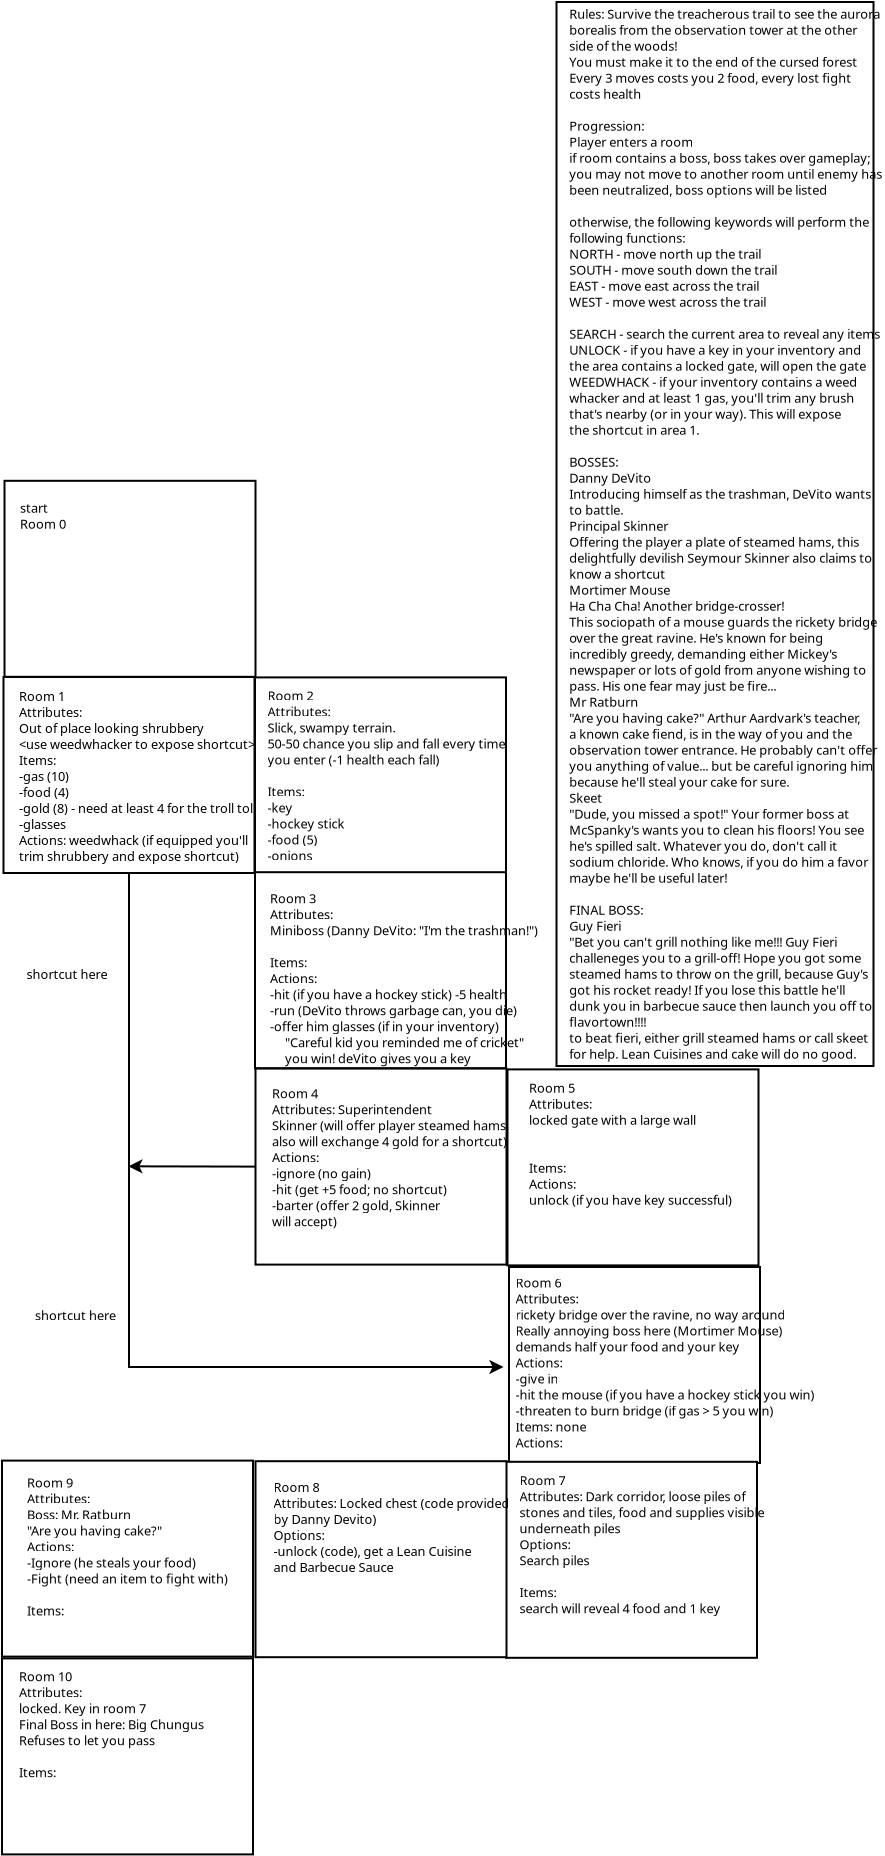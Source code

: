 <?xml version="1.0" encoding="UTF-8"?>
<dia:diagram xmlns:dia="http://www.lysator.liu.se/~alla/dia/">
  <dia:layer name="Background" visible="true" active="true">
    <dia:object type="Standard - Box" version="0" id="O0">
      <dia:attribute name="obj_pos">
        <dia:point val="2.8,3.85"/>
      </dia:attribute>
      <dia:attribute name="obj_bb">
        <dia:rectangle val="2.75,3.8;15.4,13.7"/>
      </dia:attribute>
      <dia:attribute name="elem_corner">
        <dia:point val="2.8,3.85"/>
      </dia:attribute>
      <dia:attribute name="elem_width">
        <dia:real val="12.55"/>
      </dia:attribute>
      <dia:attribute name="elem_height">
        <dia:real val="9.8"/>
      </dia:attribute>
      <dia:attribute name="show_background">
        <dia:boolean val="true"/>
      </dia:attribute>
    </dia:object>
    <dia:object type="Standard - Text" version="1" id="O1">
      <dia:attribute name="obj_pos">
        <dia:point val="3.575,5.05"/>
      </dia:attribute>
      <dia:attribute name="obj_bb">
        <dia:rectangle val="3.575,4.41;15.33,13.982"/>
      </dia:attribute>
      <dia:attribute name="text">
        <dia:composite type="text">
          <dia:attribute name="string">
            <dia:string>#Room 1
Attributes:
Out of place looking shrubbery
&lt;use weedwhacker to expose shortcut&gt;
Items:
-gas (10)
-food (4)
-gold (8) - need at least 4 for the troll toll
-glasses
Actions: weedwhack (if equipped you'll
trim shrubbery and expose shortcut)
#</dia:string>
          </dia:attribute>
          <dia:attribute name="font">
            <dia:font family="sans" style="0" name="Helvetica"/>
          </dia:attribute>
          <dia:attribute name="height">
            <dia:real val="0.8"/>
          </dia:attribute>
          <dia:attribute name="pos">
            <dia:point val="3.575,5.05"/>
          </dia:attribute>
          <dia:attribute name="color">
            <dia:color val="#000000"/>
          </dia:attribute>
          <dia:attribute name="alignment">
            <dia:enum val="0"/>
          </dia:attribute>
        </dia:composite>
      </dia:attribute>
      <dia:attribute name="valign">
        <dia:enum val="3"/>
      </dia:attribute>
    </dia:object>
    <dia:object type="Standard - Box" version="0" id="O2">
      <dia:attribute name="obj_pos">
        <dia:point val="15.375,3.87"/>
      </dia:attribute>
      <dia:attribute name="obj_bb">
        <dia:rectangle val="15.325,3.82;27.975,13.72"/>
      </dia:attribute>
      <dia:attribute name="elem_corner">
        <dia:point val="15.375,3.87"/>
      </dia:attribute>
      <dia:attribute name="elem_width">
        <dia:real val="12.55"/>
      </dia:attribute>
      <dia:attribute name="elem_height">
        <dia:real val="9.8"/>
      </dia:attribute>
      <dia:attribute name="show_background">
        <dia:boolean val="true"/>
      </dia:attribute>
    </dia:object>
    <dia:object type="Standard - Box" version="0" id="O3">
      <dia:attribute name="obj_pos">
        <dia:point val="2.85,-5.96"/>
      </dia:attribute>
      <dia:attribute name="obj_bb">
        <dia:rectangle val="2.8,-6.01;15.45,3.89"/>
      </dia:attribute>
      <dia:attribute name="elem_corner">
        <dia:point val="2.85,-5.96"/>
      </dia:attribute>
      <dia:attribute name="elem_width">
        <dia:real val="12.55"/>
      </dia:attribute>
      <dia:attribute name="elem_height">
        <dia:real val="9.8"/>
      </dia:attribute>
      <dia:attribute name="show_background">
        <dia:boolean val="true"/>
      </dia:attribute>
    </dia:object>
    <dia:object type="Standard - Box" version="0" id="O4">
      <dia:attribute name="obj_pos">
        <dia:point val="15.375,13.61"/>
      </dia:attribute>
      <dia:attribute name="obj_bb">
        <dia:rectangle val="15.325,13.56;27.975,23.46"/>
      </dia:attribute>
      <dia:attribute name="elem_corner">
        <dia:point val="15.375,13.61"/>
      </dia:attribute>
      <dia:attribute name="elem_width">
        <dia:real val="12.55"/>
      </dia:attribute>
      <dia:attribute name="elem_height">
        <dia:real val="9.8"/>
      </dia:attribute>
      <dia:attribute name="show_background">
        <dia:boolean val="true"/>
      </dia:attribute>
    </dia:object>
    <dia:object type="Standard - Box" version="0" id="O5">
      <dia:attribute name="obj_pos">
        <dia:point val="15.4,23.43"/>
      </dia:attribute>
      <dia:attribute name="obj_bb">
        <dia:rectangle val="15.35,23.38;28,33.28"/>
      </dia:attribute>
      <dia:attribute name="elem_corner">
        <dia:point val="15.4,23.43"/>
      </dia:attribute>
      <dia:attribute name="elem_width">
        <dia:real val="12.55"/>
      </dia:attribute>
      <dia:attribute name="elem_height">
        <dia:real val="9.8"/>
      </dia:attribute>
      <dia:attribute name="show_background">
        <dia:boolean val="true"/>
      </dia:attribute>
    </dia:object>
    <dia:object type="Standard - Box" version="0" id="O6">
      <dia:attribute name="obj_pos">
        <dia:point val="28.075,33.35"/>
      </dia:attribute>
      <dia:attribute name="obj_bb">
        <dia:rectangle val="28.025,33.3;40.675,43.2"/>
      </dia:attribute>
      <dia:attribute name="elem_corner">
        <dia:point val="28.075,33.35"/>
      </dia:attribute>
      <dia:attribute name="elem_width">
        <dia:real val="12.55"/>
      </dia:attribute>
      <dia:attribute name="elem_height">
        <dia:real val="9.8"/>
      </dia:attribute>
      <dia:attribute name="show_background">
        <dia:boolean val="true"/>
      </dia:attribute>
    </dia:object>
    <dia:object type="Standard - Box" version="0" id="O7">
      <dia:attribute name="obj_pos">
        <dia:point val="28,23.47"/>
      </dia:attribute>
      <dia:attribute name="obj_bb">
        <dia:rectangle val="27.95,23.42;40.6,33.32"/>
      </dia:attribute>
      <dia:attribute name="elem_corner">
        <dia:point val="28,23.47"/>
      </dia:attribute>
      <dia:attribute name="elem_width">
        <dia:real val="12.55"/>
      </dia:attribute>
      <dia:attribute name="elem_height">
        <dia:real val="9.8"/>
      </dia:attribute>
      <dia:attribute name="show_background">
        <dia:boolean val="true"/>
      </dia:attribute>
    </dia:object>
    <dia:object type="Standard - Box" version="0" id="O8">
      <dia:attribute name="obj_pos">
        <dia:point val="27.925,43.09"/>
      </dia:attribute>
      <dia:attribute name="obj_bb">
        <dia:rectangle val="27.875,43.04;40.525,52.94"/>
      </dia:attribute>
      <dia:attribute name="elem_corner">
        <dia:point val="27.925,43.09"/>
      </dia:attribute>
      <dia:attribute name="elem_width">
        <dia:real val="12.55"/>
      </dia:attribute>
      <dia:attribute name="elem_height">
        <dia:real val="9.8"/>
      </dia:attribute>
      <dia:attribute name="show_background">
        <dia:boolean val="true"/>
      </dia:attribute>
    </dia:object>
    <dia:object type="Standard - Box" version="0" id="O9">
      <dia:attribute name="obj_pos">
        <dia:point val="15.4,43.06"/>
      </dia:attribute>
      <dia:attribute name="obj_bb">
        <dia:rectangle val="15.35,43.01;28,52.91"/>
      </dia:attribute>
      <dia:attribute name="elem_corner">
        <dia:point val="15.4,43.06"/>
      </dia:attribute>
      <dia:attribute name="elem_width">
        <dia:real val="12.55"/>
      </dia:attribute>
      <dia:attribute name="elem_height">
        <dia:real val="9.8"/>
      </dia:attribute>
      <dia:attribute name="show_background">
        <dia:boolean val="true"/>
      </dia:attribute>
    </dia:object>
    <dia:object type="Standard - Box" version="0" id="O10">
      <dia:attribute name="obj_pos">
        <dia:point val="2.725,43.03"/>
      </dia:attribute>
      <dia:attribute name="obj_bb">
        <dia:rectangle val="2.675,42.98;15.325,52.88"/>
      </dia:attribute>
      <dia:attribute name="elem_corner">
        <dia:point val="2.725,43.03"/>
      </dia:attribute>
      <dia:attribute name="elem_width">
        <dia:real val="12.55"/>
      </dia:attribute>
      <dia:attribute name="elem_height">
        <dia:real val="9.8"/>
      </dia:attribute>
      <dia:attribute name="show_background">
        <dia:boolean val="true"/>
      </dia:attribute>
    </dia:object>
    <dia:object type="Standard - Box" version="0" id="O11">
      <dia:attribute name="obj_pos">
        <dia:point val="2.725,52.92"/>
      </dia:attribute>
      <dia:attribute name="obj_bb">
        <dia:rectangle val="2.675,52.87;15.325,62.77"/>
      </dia:attribute>
      <dia:attribute name="elem_corner">
        <dia:point val="2.725,52.92"/>
      </dia:attribute>
      <dia:attribute name="elem_width">
        <dia:real val="12.55"/>
      </dia:attribute>
      <dia:attribute name="elem_height">
        <dia:real val="9.8"/>
      </dia:attribute>
      <dia:attribute name="show_background">
        <dia:boolean val="true"/>
      </dia:attribute>
    </dia:object>
    <dia:object type="Standard - Text" version="1" id="O12">
      <dia:attribute name="obj_pos">
        <dia:point val="3.95,18.95"/>
      </dia:attribute>
      <dia:attribute name="obj_bb">
        <dia:rectangle val="3.95,18.31;7.715,19.082"/>
      </dia:attribute>
      <dia:attribute name="text">
        <dia:composite type="text">
          <dia:attribute name="string">
            <dia:string>#shortcut here#</dia:string>
          </dia:attribute>
          <dia:attribute name="font">
            <dia:font family="sans" style="0" name="Helvetica"/>
          </dia:attribute>
          <dia:attribute name="height">
            <dia:real val="0.8"/>
          </dia:attribute>
          <dia:attribute name="pos">
            <dia:point val="3.95,18.95"/>
          </dia:attribute>
          <dia:attribute name="color">
            <dia:color val="#000000"/>
          </dia:attribute>
          <dia:attribute name="alignment">
            <dia:enum val="0"/>
          </dia:attribute>
        </dia:composite>
      </dia:attribute>
      <dia:attribute name="valign">
        <dia:enum val="3"/>
      </dia:attribute>
    </dia:object>
    <dia:object type="Standard - Text" version="1" id="O13">
      <dia:attribute name="obj_pos">
        <dia:point val="3.625,-4.36"/>
      </dia:attribute>
      <dia:attribute name="obj_bb">
        <dia:rectangle val="3.625,-5;5.805,-2.627"/>
      </dia:attribute>
      <dia:attribute name="text">
        <dia:composite type="text">
          <dia:attribute name="string">
            <dia:string>#start
Room 0
#</dia:string>
          </dia:attribute>
          <dia:attribute name="font">
            <dia:font family="sans" style="0" name="Helvetica"/>
          </dia:attribute>
          <dia:attribute name="height">
            <dia:real val="0.8"/>
          </dia:attribute>
          <dia:attribute name="pos">
            <dia:point val="3.625,-4.36"/>
          </dia:attribute>
          <dia:attribute name="color">
            <dia:color val="#000000"/>
          </dia:attribute>
          <dia:attribute name="alignment">
            <dia:enum val="0"/>
          </dia:attribute>
        </dia:composite>
      </dia:attribute>
      <dia:attribute name="valign">
        <dia:enum val="3"/>
      </dia:attribute>
    </dia:object>
    <dia:object type="Standard - Text" version="1" id="O14">
      <dia:attribute name="obj_pos">
        <dia:point val="16,5.02"/>
      </dia:attribute>
      <dia:attribute name="obj_bb">
        <dia:rectangle val="16,4.38;27.635,13.953"/>
      </dia:attribute>
      <dia:attribute name="text">
        <dia:composite type="text">
          <dia:attribute name="string">
            <dia:string>#Room 2
Attributes:
Slick, swampy terrain.
50-50 chance you slip and fall every time
you enter (-1 health each fall)

Items:
-key
-hockey stick
-food (5)
-onions
#</dia:string>
          </dia:attribute>
          <dia:attribute name="font">
            <dia:font family="sans" style="0" name="Helvetica"/>
          </dia:attribute>
          <dia:attribute name="height">
            <dia:real val="0.8"/>
          </dia:attribute>
          <dia:attribute name="pos">
            <dia:point val="16,5.02"/>
          </dia:attribute>
          <dia:attribute name="color">
            <dia:color val="#000000"/>
          </dia:attribute>
          <dia:attribute name="alignment">
            <dia:enum val="0"/>
          </dia:attribute>
        </dia:composite>
      </dia:attribute>
      <dia:attribute name="valign">
        <dia:enum val="3"/>
      </dia:attribute>
    </dia:object>
    <dia:object type="Standard - Text" version="1" id="O15">
      <dia:attribute name="obj_pos">
        <dia:point val="16.125,15.16"/>
      </dia:attribute>
      <dia:attribute name="obj_bb">
        <dia:rectangle val="16.125,14.501;29.152,23.331"/>
      </dia:attribute>
      <dia:attribute name="text">
        <dia:composite type="text">
          <dia:attribute name="string">
            <dia:string>#Room 3
Attributes:
Miniboss (Danny DeVito: "I'm the trashman!")

Items:
Actions:
-hit (if you have a hockey stick) -5 health
-run (DeVito throws garbage can, you die)
-offer him glasses (if in your inventory)
     "Careful kid you reminded me of cricket"
     you win! deVito gives you a key#</dia:string>
          </dia:attribute>
          <dia:attribute name="font">
            <dia:font family="sans" style="0" name="Helvetica"/>
          </dia:attribute>
          <dia:attribute name="height">
            <dia:real val="0.8"/>
          </dia:attribute>
          <dia:attribute name="pos">
            <dia:point val="16.125,15.16"/>
          </dia:attribute>
          <dia:attribute name="color">
            <dia:color val="#000000"/>
          </dia:attribute>
          <dia:attribute name="alignment">
            <dia:enum val="0"/>
          </dia:attribute>
        </dia:composite>
      </dia:attribute>
      <dia:attribute name="valign">
        <dia:enum val="3"/>
      </dia:attribute>
    </dia:object>
    <dia:object type="Standard - Text" version="1" id="O16">
      <dia:attribute name="obj_pos">
        <dia:point val="21.65,18.51"/>
      </dia:attribute>
      <dia:attribute name="obj_bb">
        <dia:rectangle val="21.65,17.87;21.65,18.642"/>
      </dia:attribute>
      <dia:attribute name="text">
        <dia:composite type="text">
          <dia:attribute name="string">
            <dia:string>##</dia:string>
          </dia:attribute>
          <dia:attribute name="font">
            <dia:font family="sans" style="0" name="Helvetica"/>
          </dia:attribute>
          <dia:attribute name="height">
            <dia:real val="0.8"/>
          </dia:attribute>
          <dia:attribute name="pos">
            <dia:point val="21.65,18.51"/>
          </dia:attribute>
          <dia:attribute name="color">
            <dia:color val="#000000"/>
          </dia:attribute>
          <dia:attribute name="alignment">
            <dia:enum val="0"/>
          </dia:attribute>
        </dia:composite>
      </dia:attribute>
      <dia:attribute name="valign">
        <dia:enum val="3"/>
      </dia:attribute>
      <dia:connections>
        <dia:connection handle="0" to="O4" connection="8"/>
      </dia:connections>
    </dia:object>
    <dia:object type="Standard - Text" version="1" id="O17">
      <dia:attribute name="obj_pos">
        <dia:point val="16.225,24.91"/>
      </dia:attribute>
      <dia:attribute name="obj_bb">
        <dia:rectangle val="16.225,24.27;27.858,31.442"/>
      </dia:attribute>
      <dia:attribute name="text">
        <dia:composite type="text">
          <dia:attribute name="string">
            <dia:string>#Room 4
Attributes: Superintendent 
Skinner (will offer player steamed hams, 
also will exchange 4 gold for a shortcut)
Actions:
-ignore (no gain)
-hit (get +5 food; no shortcut)
-barter (offer 2 gold, Skinner 
will accept) #</dia:string>
          </dia:attribute>
          <dia:attribute name="font">
            <dia:font family="sans" style="0" name="Helvetica"/>
          </dia:attribute>
          <dia:attribute name="height">
            <dia:real val="0.8"/>
          </dia:attribute>
          <dia:attribute name="pos">
            <dia:point val="16.225,24.91"/>
          </dia:attribute>
          <dia:attribute name="color">
            <dia:color val="#000000"/>
          </dia:attribute>
          <dia:attribute name="alignment">
            <dia:enum val="0"/>
          </dia:attribute>
        </dia:composite>
      </dia:attribute>
      <dia:attribute name="valign">
        <dia:enum val="3"/>
      </dia:attribute>
    </dia:object>
    <dia:object type="Standard - Text" version="1" id="O18">
      <dia:attribute name="obj_pos">
        <dia:point val="28.4,34.38"/>
      </dia:attribute>
      <dia:attribute name="obj_bb">
        <dia:rectangle val="28.4,33.74;42.925,42.513"/>
      </dia:attribute>
      <dia:attribute name="text">
        <dia:composite type="text">
          <dia:attribute name="string">
            <dia:string>#Room 6
Attributes:
rickety bridge over the ravine, no way around
Really annoying boss here (Mortimer Mouse)
demands half your food and your key
Actions:
-give in
-hit the mouse (if you have a hockey stick you win)
-threaten to burn bridge (if gas &gt; 5 you win)
Items: none
Actions:  #</dia:string>
          </dia:attribute>
          <dia:attribute name="font">
            <dia:font family="sans" style="0" name="Helvetica"/>
          </dia:attribute>
          <dia:attribute name="height">
            <dia:real val="0.8"/>
          </dia:attribute>
          <dia:attribute name="pos">
            <dia:point val="28.4,34.38"/>
          </dia:attribute>
          <dia:attribute name="color">
            <dia:color val="#000000"/>
          </dia:attribute>
          <dia:attribute name="alignment">
            <dia:enum val="0"/>
          </dia:attribute>
        </dia:composite>
      </dia:attribute>
      <dia:attribute name="valign">
        <dia:enum val="3"/>
      </dia:attribute>
    </dia:object>
    <dia:object type="Standard - Text" version="1" id="O19">
      <dia:attribute name="obj_pos">
        <dia:point val="29.075,24.64"/>
      </dia:attribute>
      <dia:attribute name="obj_bb">
        <dia:rectangle val="29.075,24;38.945,30.372"/>
      </dia:attribute>
      <dia:attribute name="text">
        <dia:composite type="text">
          <dia:attribute name="string">
            <dia:string>#Room 5
Attributes: 
locked gate with a large wall


Items:
Actions:
unlock (if you have key successful)#</dia:string>
          </dia:attribute>
          <dia:attribute name="font">
            <dia:font family="sans" style="0" name="Helvetica"/>
          </dia:attribute>
          <dia:attribute name="height">
            <dia:real val="0.8"/>
          </dia:attribute>
          <dia:attribute name="pos">
            <dia:point val="29.075,24.64"/>
          </dia:attribute>
          <dia:attribute name="color">
            <dia:color val="#000000"/>
          </dia:attribute>
          <dia:attribute name="alignment">
            <dia:enum val="0"/>
          </dia:attribute>
        </dia:composite>
      </dia:attribute>
      <dia:attribute name="valign">
        <dia:enum val="3"/>
      </dia:attribute>
    </dia:object>
    <dia:object type="Standard - Text" version="1" id="O20">
      <dia:attribute name="obj_pos">
        <dia:point val="28.6,44.26"/>
      </dia:attribute>
      <dia:attribute name="obj_bb">
        <dia:rectangle val="28.6,43.62;40.315,50.792"/>
      </dia:attribute>
      <dia:attribute name="text">
        <dia:composite type="text">
          <dia:attribute name="string">
            <dia:string>#Room 7
Attributes: Dark corridor, loose piles of 
stones and tiles, food and supplies visible
underneath piles
Options:
Search piles

Items:
search will reveal 4 food and 1 key #</dia:string>
          </dia:attribute>
          <dia:attribute name="font">
            <dia:font family="sans" style="0" name="Helvetica"/>
          </dia:attribute>
          <dia:attribute name="height">
            <dia:real val="0.8"/>
          </dia:attribute>
          <dia:attribute name="pos">
            <dia:point val="28.6,44.26"/>
          </dia:attribute>
          <dia:attribute name="color">
            <dia:color val="#000000"/>
          </dia:attribute>
          <dia:attribute name="alignment">
            <dia:enum val="0"/>
          </dia:attribute>
        </dia:composite>
      </dia:attribute>
      <dia:attribute name="valign">
        <dia:enum val="3"/>
      </dia:attribute>
    </dia:object>
    <dia:object type="Standard - Text" version="1" id="O21">
      <dia:attribute name="obj_pos">
        <dia:point val="16.3,44.6"/>
      </dia:attribute>
      <dia:attribute name="obj_bb">
        <dia:rectangle val="16.3,43.941;27.579,51.171"/>
      </dia:attribute>
      <dia:attribute name="text">
        <dia:composite type="text">
          <dia:attribute name="string">
            <dia:string>#Room 8
Attributes: Locked chest (code provided
by Danny Devito)
Options:
-unlock (code), get a Lean Cuisine
and Barbecue Sauce 


#</dia:string>
          </dia:attribute>
          <dia:attribute name="font">
            <dia:font family="sans" style="0" name="Helvetica"/>
          </dia:attribute>
          <dia:attribute name="height">
            <dia:real val="0.8"/>
          </dia:attribute>
          <dia:attribute name="pos">
            <dia:point val="16.3,44.6"/>
          </dia:attribute>
          <dia:attribute name="color">
            <dia:color val="#000000"/>
          </dia:attribute>
          <dia:attribute name="alignment">
            <dia:enum val="0"/>
          </dia:attribute>
        </dia:composite>
      </dia:attribute>
      <dia:attribute name="valign">
        <dia:enum val="3"/>
      </dia:attribute>
    </dia:object>
    <dia:object type="Standard - Text" version="1" id="O22">
      <dia:attribute name="obj_pos">
        <dia:point val="3.975,44.37"/>
      </dia:attribute>
      <dia:attribute name="obj_bb">
        <dia:rectangle val="3.975,43.73;13.662,51.703"/>
      </dia:attribute>
      <dia:attribute name="text">
        <dia:composite type="text">
          <dia:attribute name="string">
            <dia:string>#Room 9
Attributes:
Boss: Mr. Ratburn 
"Are you having cake?"
Actions:
-Ignore (he steals your food)
-Fight (need an item to fight with)

Items:
#</dia:string>
          </dia:attribute>
          <dia:attribute name="font">
            <dia:font family="sans" style="0" name="Helvetica"/>
          </dia:attribute>
          <dia:attribute name="height">
            <dia:real val="0.8"/>
          </dia:attribute>
          <dia:attribute name="pos">
            <dia:point val="3.975,44.37"/>
          </dia:attribute>
          <dia:attribute name="color">
            <dia:color val="#000000"/>
          </dia:attribute>
          <dia:attribute name="alignment">
            <dia:enum val="0"/>
          </dia:attribute>
        </dia:composite>
      </dia:attribute>
      <dia:attribute name="valign">
        <dia:enum val="3"/>
      </dia:attribute>
    </dia:object>
    <dia:object type="Standard - Text" version="1" id="O23">
      <dia:attribute name="obj_pos">
        <dia:point val="3.575,54.06"/>
      </dia:attribute>
      <dia:attribute name="obj_bb">
        <dia:rectangle val="3.575,53.42;12.523,58.992"/>
      </dia:attribute>
      <dia:attribute name="text">
        <dia:composite type="text">
          <dia:attribute name="string">
            <dia:string>#Room 10
Attributes:
locked. Key in room 7
Final Boss in here: Big Chungus
Refuses to let you pass

Items:#</dia:string>
          </dia:attribute>
          <dia:attribute name="font">
            <dia:font family="sans" style="0" name="Helvetica"/>
          </dia:attribute>
          <dia:attribute name="height">
            <dia:real val="0.8"/>
          </dia:attribute>
          <dia:attribute name="pos">
            <dia:point val="3.575,54.06"/>
          </dia:attribute>
          <dia:attribute name="color">
            <dia:color val="#000000"/>
          </dia:attribute>
          <dia:attribute name="alignment">
            <dia:enum val="0"/>
          </dia:attribute>
        </dia:composite>
      </dia:attribute>
      <dia:attribute name="valign">
        <dia:enum val="3"/>
      </dia:attribute>
    </dia:object>
    <dia:object type="Standard - Text" version="1" id="O24">
      <dia:attribute name="obj_pos">
        <dia:point val="10.15,-0.95"/>
      </dia:attribute>
      <dia:attribute name="obj_bb">
        <dia:rectangle val="10.15,-1.59;10.15,-0.818"/>
      </dia:attribute>
      <dia:attribute name="text">
        <dia:composite type="text">
          <dia:attribute name="string">
            <dia:string>##</dia:string>
          </dia:attribute>
          <dia:attribute name="font">
            <dia:font family="sans" style="0" name="Helvetica"/>
          </dia:attribute>
          <dia:attribute name="height">
            <dia:real val="0.8"/>
          </dia:attribute>
          <dia:attribute name="pos">
            <dia:point val="10.15,-0.95"/>
          </dia:attribute>
          <dia:attribute name="color">
            <dia:color val="#000000"/>
          </dia:attribute>
          <dia:attribute name="alignment">
            <dia:enum val="0"/>
          </dia:attribute>
        </dia:composite>
      </dia:attribute>
      <dia:attribute name="valign">
        <dia:enum val="3"/>
      </dia:attribute>
    </dia:object>
    <dia:object type="Standard - Text" version="1" id="O25">
      <dia:attribute name="obj_pos">
        <dia:point val="10.35,-1.3"/>
      </dia:attribute>
      <dia:attribute name="obj_bb">
        <dia:rectangle val="10.35,-1.94;10.35,-1.167"/>
      </dia:attribute>
      <dia:attribute name="text">
        <dia:composite type="text">
          <dia:attribute name="string">
            <dia:string>##</dia:string>
          </dia:attribute>
          <dia:attribute name="font">
            <dia:font family="sans" style="0" name="Helvetica"/>
          </dia:attribute>
          <dia:attribute name="height">
            <dia:real val="0.8"/>
          </dia:attribute>
          <dia:attribute name="pos">
            <dia:point val="10.35,-1.3"/>
          </dia:attribute>
          <dia:attribute name="color">
            <dia:color val="#000000"/>
          </dia:attribute>
          <dia:attribute name="alignment">
            <dia:enum val="0"/>
          </dia:attribute>
        </dia:composite>
      </dia:attribute>
      <dia:attribute name="valign">
        <dia:enum val="3"/>
      </dia:attribute>
    </dia:object>
    <dia:object type="Standard - Text" version="1" id="O26">
      <dia:attribute name="obj_pos">
        <dia:point val="9.5,-1.1"/>
      </dia:attribute>
      <dia:attribute name="obj_bb">
        <dia:rectangle val="9.5,-1.74;9.5,-0.968"/>
      </dia:attribute>
      <dia:attribute name="text">
        <dia:composite type="text">
          <dia:attribute name="string">
            <dia:string>##</dia:string>
          </dia:attribute>
          <dia:attribute name="font">
            <dia:font family="sans" style="0" name="Helvetica"/>
          </dia:attribute>
          <dia:attribute name="height">
            <dia:real val="0.8"/>
          </dia:attribute>
          <dia:attribute name="pos">
            <dia:point val="9.5,-1.1"/>
          </dia:attribute>
          <dia:attribute name="color">
            <dia:color val="#000000"/>
          </dia:attribute>
          <dia:attribute name="alignment">
            <dia:enum val="0"/>
          </dia:attribute>
        </dia:composite>
      </dia:attribute>
      <dia:attribute name="valign">
        <dia:enum val="3"/>
      </dia:attribute>
    </dia:object>
    <dia:object type="Standard - Text" version="1" id="O27">
      <dia:attribute name="obj_pos">
        <dia:point val="5.7,-3.9"/>
      </dia:attribute>
      <dia:attribute name="obj_bb">
        <dia:rectangle val="5.7,-4.54;5.7,-3.768"/>
      </dia:attribute>
      <dia:attribute name="text">
        <dia:composite type="text">
          <dia:attribute name="string">
            <dia:string>##</dia:string>
          </dia:attribute>
          <dia:attribute name="font">
            <dia:font family="sans" style="0" name="Helvetica"/>
          </dia:attribute>
          <dia:attribute name="height">
            <dia:real val="0.8"/>
          </dia:attribute>
          <dia:attribute name="pos">
            <dia:point val="5.7,-3.9"/>
          </dia:attribute>
          <dia:attribute name="color">
            <dia:color val="#000000"/>
          </dia:attribute>
          <dia:attribute name="alignment">
            <dia:enum val="0"/>
          </dia:attribute>
        </dia:composite>
      </dia:attribute>
      <dia:attribute name="valign">
        <dia:enum val="3"/>
      </dia:attribute>
    </dia:object>
    <dia:object type="Standard - Text" version="1" id="O28">
      <dia:attribute name="obj_pos">
        <dia:point val="4.6,-4.65"/>
      </dia:attribute>
      <dia:attribute name="obj_bb">
        <dia:rectangle val="4.6,-5.29;4.6,-4.518"/>
      </dia:attribute>
      <dia:attribute name="text">
        <dia:composite type="text">
          <dia:attribute name="string">
            <dia:string>##</dia:string>
          </dia:attribute>
          <dia:attribute name="font">
            <dia:font family="sans" style="0" name="Helvetica"/>
          </dia:attribute>
          <dia:attribute name="height">
            <dia:real val="0.8"/>
          </dia:attribute>
          <dia:attribute name="pos">
            <dia:point val="4.6,-4.65"/>
          </dia:attribute>
          <dia:attribute name="color">
            <dia:color val="#000000"/>
          </dia:attribute>
          <dia:attribute name="alignment">
            <dia:enum val="0"/>
          </dia:attribute>
        </dia:composite>
      </dia:attribute>
      <dia:attribute name="valign">
        <dia:enum val="3"/>
      </dia:attribute>
    </dia:object>
    <dia:object type="Standard - Text" version="1" id="O29">
      <dia:attribute name="obj_pos">
        <dia:point val="6.45,5.75"/>
      </dia:attribute>
      <dia:attribute name="obj_bb">
        <dia:rectangle val="6.45,5.11;6.45,5.883"/>
      </dia:attribute>
      <dia:attribute name="text">
        <dia:composite type="text">
          <dia:attribute name="string">
            <dia:string>##</dia:string>
          </dia:attribute>
          <dia:attribute name="font">
            <dia:font family="sans" style="0" name="Helvetica"/>
          </dia:attribute>
          <dia:attribute name="height">
            <dia:real val="0.8"/>
          </dia:attribute>
          <dia:attribute name="pos">
            <dia:point val="6.45,5.75"/>
          </dia:attribute>
          <dia:attribute name="color">
            <dia:color val="#000000"/>
          </dia:attribute>
          <dia:attribute name="alignment">
            <dia:enum val="0"/>
          </dia:attribute>
        </dia:composite>
      </dia:attribute>
      <dia:attribute name="valign">
        <dia:enum val="3"/>
      </dia:attribute>
    </dia:object>
    <dia:object type="Standard - Text" version="1" id="O30">
      <dia:attribute name="obj_pos">
        <dia:point val="33.1,29.75"/>
      </dia:attribute>
      <dia:attribute name="obj_bb">
        <dia:rectangle val="33.1,29.11;33.1,29.883"/>
      </dia:attribute>
      <dia:attribute name="text">
        <dia:composite type="text">
          <dia:attribute name="string">
            <dia:string>##</dia:string>
          </dia:attribute>
          <dia:attribute name="font">
            <dia:font family="sans" style="0" name="Helvetica"/>
          </dia:attribute>
          <dia:attribute name="height">
            <dia:real val="0.8"/>
          </dia:attribute>
          <dia:attribute name="pos">
            <dia:point val="33.1,29.75"/>
          </dia:attribute>
          <dia:attribute name="color">
            <dia:color val="#000000"/>
          </dia:attribute>
          <dia:attribute name="alignment">
            <dia:enum val="0"/>
          </dia:attribute>
        </dia:composite>
      </dia:attribute>
      <dia:attribute name="valign">
        <dia:enum val="3"/>
      </dia:attribute>
    </dia:object>
    <dia:object type="Standard - Line" version="0" id="O31">
      <dia:attribute name="obj_pos">
        <dia:point val="15.4,28.33"/>
      </dia:attribute>
      <dia:attribute name="obj_bb">
        <dia:rectangle val="8.931,27.956;15.45,28.679"/>
      </dia:attribute>
      <dia:attribute name="conn_endpoints">
        <dia:point val="15.4,28.33"/>
        <dia:point val="9.043,28.316"/>
      </dia:attribute>
      <dia:attribute name="numcp">
        <dia:int val="1"/>
      </dia:attribute>
      <dia:attribute name="end_arrow">
        <dia:enum val="22"/>
      </dia:attribute>
      <dia:attribute name="end_arrow_length">
        <dia:real val="0.5"/>
      </dia:attribute>
      <dia:attribute name="end_arrow_width">
        <dia:real val="0.5"/>
      </dia:attribute>
      <dia:connections>
        <dia:connection handle="0" to="O5" connection="3"/>
      </dia:connections>
    </dia:object>
    <dia:object type="Standard - Text" version="1" id="O32">
      <dia:attribute name="obj_pos">
        <dia:point val="4.375,36.01"/>
      </dia:attribute>
      <dia:attribute name="obj_bb">
        <dia:rectangle val="4.375,35.37;8.14,36.142"/>
      </dia:attribute>
      <dia:attribute name="text">
        <dia:composite type="text">
          <dia:attribute name="string">
            <dia:string>#shortcut here#</dia:string>
          </dia:attribute>
          <dia:attribute name="font">
            <dia:font family="sans" style="0" name="Helvetica"/>
          </dia:attribute>
          <dia:attribute name="height">
            <dia:real val="0.8"/>
          </dia:attribute>
          <dia:attribute name="pos">
            <dia:point val="4.375,36.01"/>
          </dia:attribute>
          <dia:attribute name="color">
            <dia:color val="#000000"/>
          </dia:attribute>
          <dia:attribute name="alignment">
            <dia:enum val="0"/>
          </dia:attribute>
        </dia:composite>
      </dia:attribute>
      <dia:attribute name="valign">
        <dia:enum val="3"/>
      </dia:attribute>
    </dia:object>
    <dia:object type="Standard - ZigZagLine" version="1" id="O33">
      <dia:attribute name="obj_pos">
        <dia:point val="9.075,13.65"/>
      </dia:attribute>
      <dia:attribute name="obj_bb">
        <dia:rectangle val="9.025,13.6;27.912,38.712"/>
      </dia:attribute>
      <dia:attribute name="orth_points">
        <dia:point val="9.075,13.65"/>
        <dia:point val="9.075,38.35"/>
        <dia:point val="27.8,38.35"/>
        <dia:point val="27.8,38.35"/>
      </dia:attribute>
      <dia:attribute name="orth_orient">
        <dia:enum val="1"/>
        <dia:enum val="0"/>
        <dia:enum val="1"/>
      </dia:attribute>
      <dia:attribute name="autorouting">
        <dia:boolean val="false"/>
      </dia:attribute>
      <dia:attribute name="end_arrow">
        <dia:enum val="22"/>
      </dia:attribute>
      <dia:attribute name="end_arrow_length">
        <dia:real val="0.5"/>
      </dia:attribute>
      <dia:attribute name="end_arrow_width">
        <dia:real val="0.5"/>
      </dia:attribute>
      <dia:connections>
        <dia:connection handle="0" to="O0" connection="6"/>
      </dia:connections>
    </dia:object>
    <dia:object type="Flowchart - Box" version="0" id="O34">
      <dia:attribute name="obj_pos">
        <dia:point val="30.45,-29.9"/>
      </dia:attribute>
      <dia:attribute name="obj_bb">
        <dia:rectangle val="30.4,-29.95;46.35,23.35"/>
      </dia:attribute>
      <dia:attribute name="elem_corner">
        <dia:point val="30.45,-29.9"/>
      </dia:attribute>
      <dia:attribute name="elem_width">
        <dia:real val="15.85"/>
      </dia:attribute>
      <dia:attribute name="elem_height">
        <dia:real val="53.2"/>
      </dia:attribute>
      <dia:attribute name="show_background">
        <dia:boolean val="true"/>
      </dia:attribute>
      <dia:attribute name="padding">
        <dia:real val="0.5"/>
      </dia:attribute>
      <dia:attribute name="text">
        <dia:composite type="text">
          <dia:attribute name="string">
            <dia:string>##</dia:string>
          </dia:attribute>
          <dia:attribute name="font">
            <dia:font family="sans" style="0" name="Helvetica"/>
          </dia:attribute>
          <dia:attribute name="height">
            <dia:real val="0.8"/>
          </dia:attribute>
          <dia:attribute name="pos">
            <dia:point val="38.375,-3.06"/>
          </dia:attribute>
          <dia:attribute name="color">
            <dia:color val="#000000"/>
          </dia:attribute>
          <dia:attribute name="alignment">
            <dia:enum val="1"/>
          </dia:attribute>
        </dia:composite>
      </dia:attribute>
    </dia:object>
    <dia:object type="Standard - Text" version="1" id="O35">
      <dia:attribute name="obj_pos">
        <dia:point val="31.091,-29.066"/>
      </dia:attribute>
      <dia:attribute name="obj_bb">
        <dia:rectangle val="31.091,-29.725;46.275,24.706"/>
      </dia:attribute>
      <dia:attribute name="text">
        <dia:composite type="text">
          <dia:attribute name="string">
            <dia:string>#Rules: Survive the treacherous trail to see the aurora
borealis from the observation tower at the other 
side of the woods!
You must make it to the end of the cursed forest
Every 3 moves costs you 2 food, every lost fight 
costs health

Progression:
Player enters a room
if room contains a boss, boss takes over gameplay;
you may not move to another room until enemy has
been neutralized, boss options will be listed

otherwise, the following keywords will perform the
following functions:
NORTH - move north up the trail
SOUTH - move south down the trail
EAST - move east across the trail
WEST - move west across the trail

SEARCH - search the current area to reveal any items
UNLOCK - if you have a key in your inventory and
the area contains a locked gate, will open the gate
WEEDWHACK - if your inventory contains a weed
whacker and at least 1 gas, you'll trim any brush
that's nearby (or in your way). This will expose
the shortcut in area 1.

BOSSES:
Danny DeVito
Introducing himself as the trashman, DeVito wants
to battle. 
Principal Skinner
Offering the player a plate of steamed hams, this
delightfully devilish Seymour Skinner also claims to
know a shortcut
Mortimer Mouse
Ha Cha Cha! Another bridge-crosser!
This sociopath of a mouse guards the rickety bridge
over the great ravine. He's known for being 
incredibly greedy, demanding either Mickey's
newspaper or lots of gold from anyone wishing to
pass. His one fear may just be fire...
Mr Ratburn
"Are you having cake?" Arthur Aardvark's teacher,
a known cake fiend, is in the way of you and the 
observation tower entrance. He probably can't offer
you anything of value... but be careful ignoring him
because he'll steal your cake for sure.
Skeet
"Dude, you missed a spot!" Your former boss at
McSpanky's wants you to clean his floors! You see 
he's spilled salt. Whatever you do, don't call it 
sodium chloride. Who knows, if you do him a favor 
maybe he'll be useful later!

FINAL BOSS:
Guy Fieri
"Bet you can't grill nothing like me!!! Guy Fieri 
challeneges you to a grill-off! Hope you got some 
steamed hams to throw on the grill, because Guy's
got his rocket ready! If you lose this battle he'll
dunk you in barbecue sauce then launch you off to 
flavortown!!!!
to beat fieri, either grill steamed hams or call skeet 
for help. Lean Cuisines and cake will do no good.

#</dia:string>
          </dia:attribute>
          <dia:attribute name="font">
            <dia:font family="sans" style="0" name="Helvetica"/>
          </dia:attribute>
          <dia:attribute name="height">
            <dia:real val="0.8"/>
          </dia:attribute>
          <dia:attribute name="pos">
            <dia:point val="31.091,-29.066"/>
          </dia:attribute>
          <dia:attribute name="color">
            <dia:color val="#000000"/>
          </dia:attribute>
          <dia:attribute name="alignment">
            <dia:enum val="0"/>
          </dia:attribute>
        </dia:composite>
      </dia:attribute>
      <dia:attribute name="valign">
        <dia:enum val="3"/>
      </dia:attribute>
    </dia:object>
  </dia:layer>
</dia:diagram>
